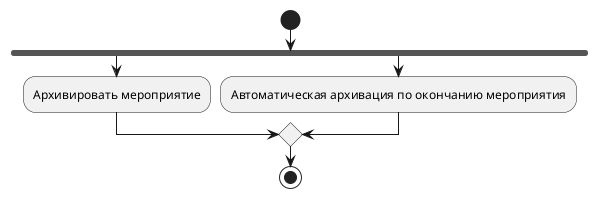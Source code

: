 @startuml ArchiveEvent
|Администратор|
start
fork
  :Архивировать мероприятие;
fork again
  :Автоматическая архивация по окончанию мероприятия;
end merge
stop
@enduml
